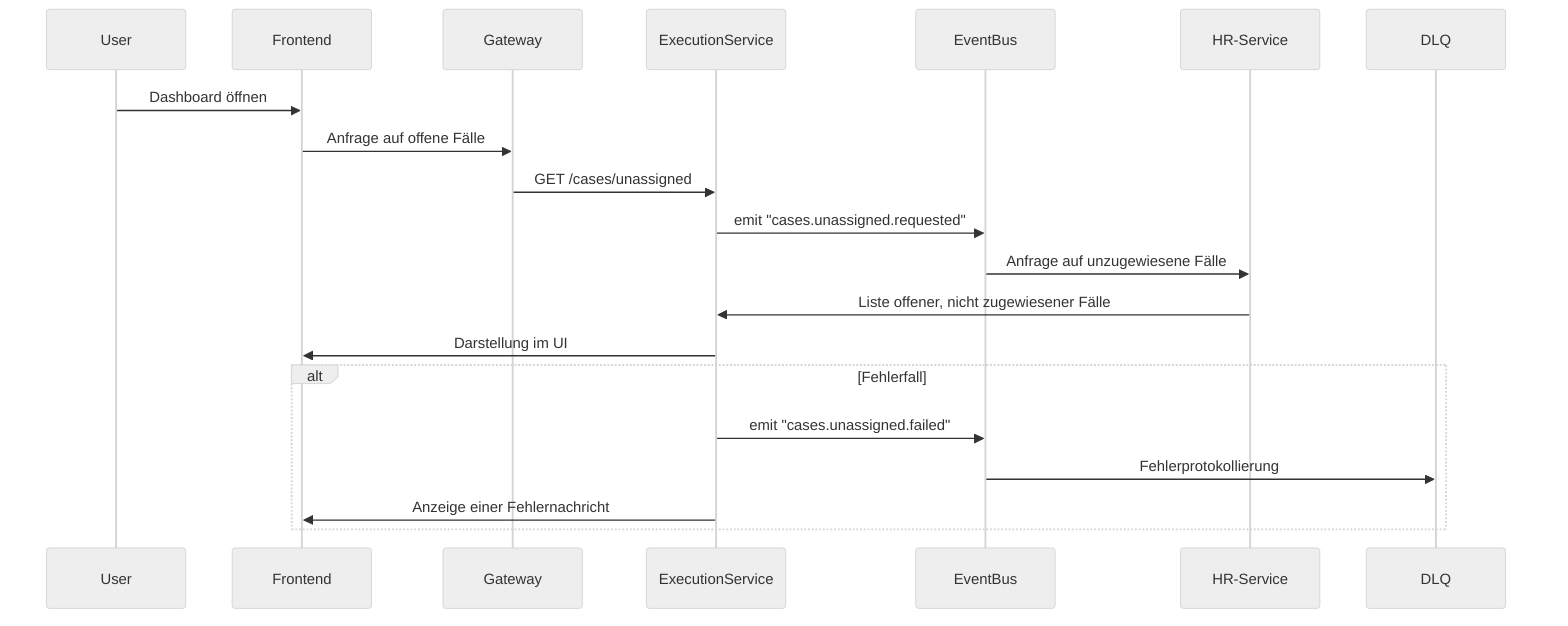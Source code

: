 ---
config:
  theme: neutral
  look: handDrawn
---
sequenceDiagram
  participant User
  participant Frontend
  participant Gateway
  participant ExecutionService
  participant EventBus
  participant HR-Service
  participant DLQ
  User->>Frontend: Dashboard öffnen
  Frontend->>Gateway: Anfrage auf offene Fälle
  Gateway->>ExecutionService: GET /cases/unassigned
  ExecutionService->>EventBus: emit "cases.unassigned.requested"
  EventBus->>HR-Service: Anfrage auf unzugewiesene Fälle
  HR-Service->>ExecutionService: Liste offener, nicht zugewiesener Fälle
  ExecutionService->>Frontend: Darstellung im UI
  alt Fehlerfall
    ExecutionService->>EventBus: emit "cases.unassigned.failed"
    EventBus->>DLQ: Fehlerprotokollierung
    ExecutionService->>Frontend: Anzeige einer Fehlernachricht
  end